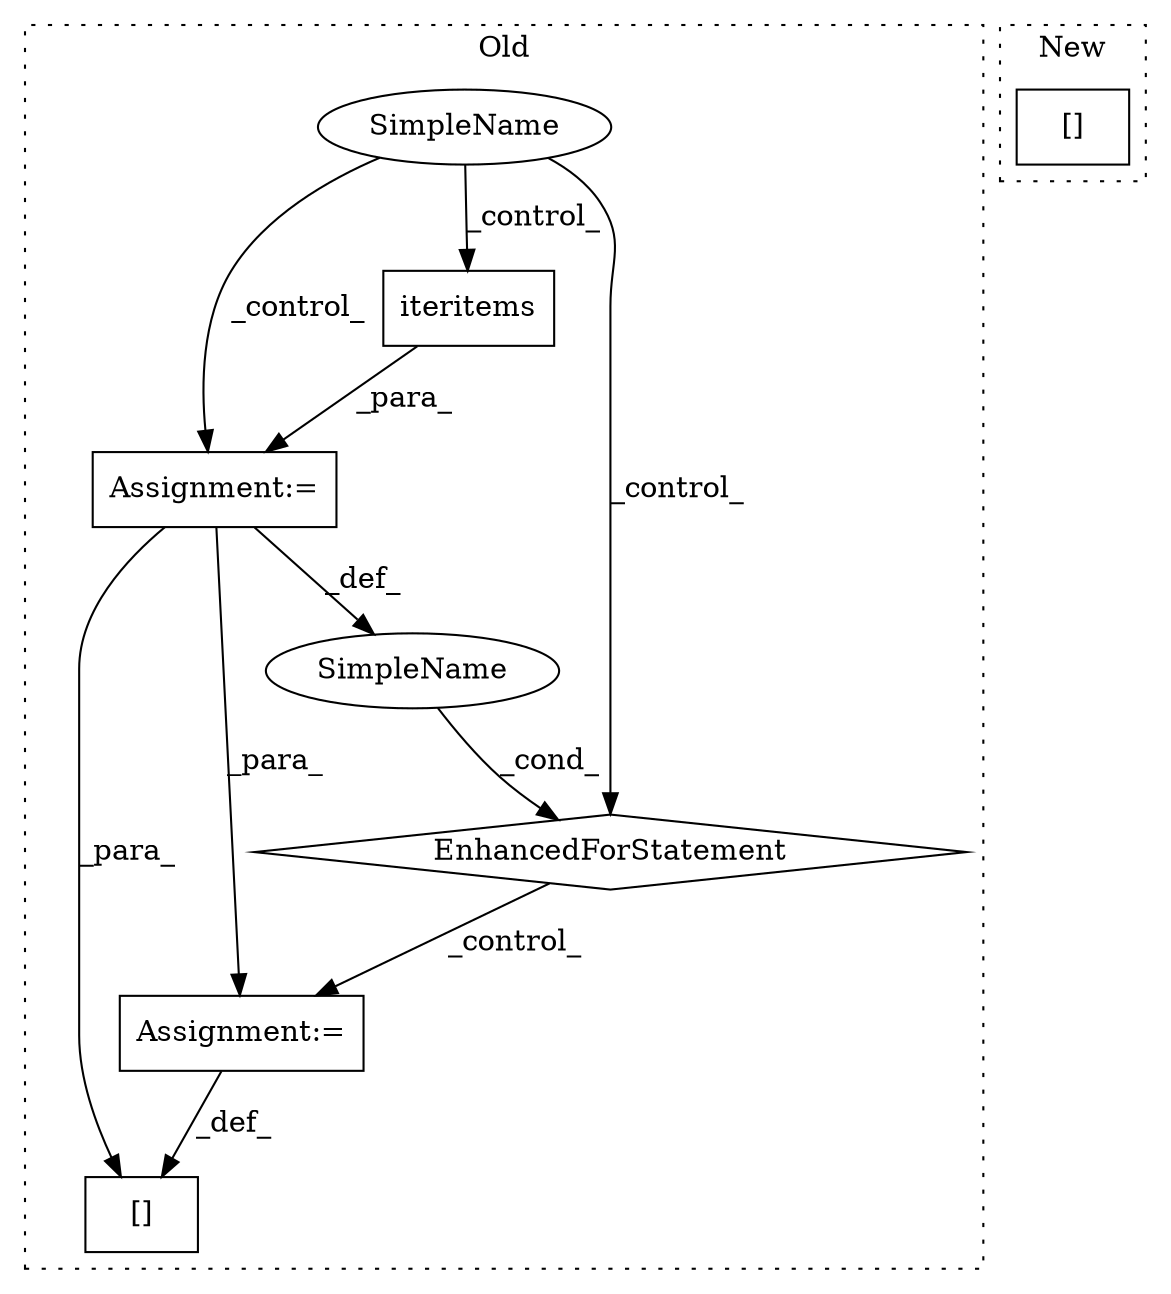 digraph G {
subgraph cluster0 {
1 [label="iteritems" a="32" s="17730,17744" l="10,1" shape="box"];
3 [label="Assignment:=" a="7" s="17644,17745" l="72,2" shape="box"];
4 [label="EnhancedForStatement" a="70" s="17644,17745" l="72,2" shape="diamond"];
5 [label="Assignment:=" a="7" s="17767" l="1" shape="box"];
6 [label="[]" a="2" s="17757,17766" l="5,1" shape="box"];
7 [label="SimpleName" a="42" s="17720" l="7" shape="ellipse"];
8 [label="SimpleName" a="42" s="" l="" shape="ellipse"];
label = "Old";
style="dotted";
}
subgraph cluster1 {
2 [label="[]" a="2" s="16962,16977" l="14,1" shape="box"];
label = "New";
style="dotted";
}
1 -> 3 [label="_para_"];
3 -> 5 [label="_para_"];
3 -> 6 [label="_para_"];
3 -> 7 [label="_def_"];
4 -> 5 [label="_control_"];
5 -> 6 [label="_def_"];
7 -> 4 [label="_cond_"];
8 -> 3 [label="_control_"];
8 -> 4 [label="_control_"];
8 -> 1 [label="_control_"];
}
